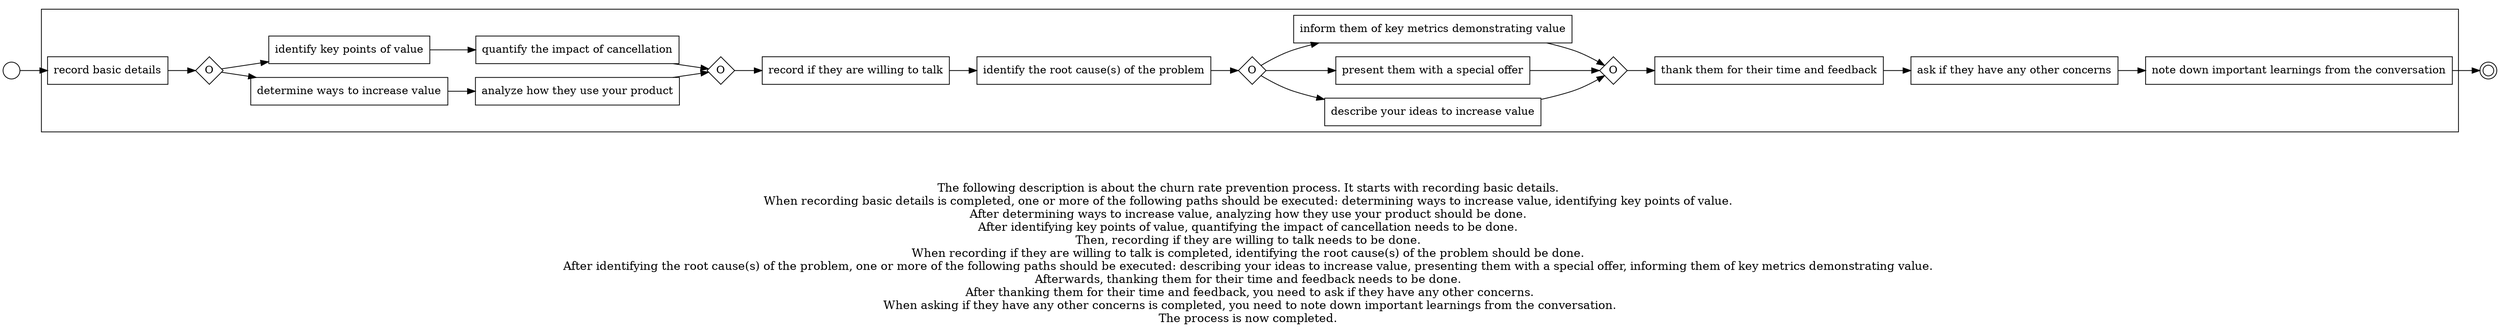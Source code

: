 digraph churn_rate_prevention_process_14 {
	graph [rankdir=LR]
	START_NODE [label="" shape=circle width=0.3]
	subgraph CLUSTER_0 {
		"record basic details" [shape=box]
		"OR_SPLIT--2. Evaluate product usage_88WO" [label=O fixedsize=true shape=diamond width=0.5]
		"record basic details" -> "OR_SPLIT--2. Evaluate product usage_88WO"
		"determine ways to increase value" [shape=box]
		"OR_SPLIT--2. Evaluate product usage_88WO" -> "determine ways to increase value"
		"identify key points of value" [shape=box]
		"OR_SPLIT--2. Evaluate product usage_88WO" -> "identify key points of value"
		"analyze how they use your product" [shape=box]
		"determine ways to increase value" -> "analyze how they use your product"
		"quantify the impact of cancellation" [shape=box]
		"identify key points of value" -> "quantify the impact of cancellation"
		"OR_JOIN--2. Evaluate product usage_88WO" [label=O fixedsize=true shape=diamond width=0.5]
		"analyze how they use your product" -> "OR_JOIN--2. Evaluate product usage_88WO"
		"quantify the impact of cancellation" -> "OR_JOIN--2. Evaluate product usage_88WO"
		"record if they are willing to talk" [shape=box]
		"OR_JOIN--2. Evaluate product usage_88WO" -> "record if they are willing to talk"
		"identify the root cause(s) of the problem" [shape=box]
		"record if they are willing to talk" -> "identify the root cause(s) of the problem"
		"OR_SPLIT--5. Retention incentives_Q3M1" [label=O fixedsize=true shape=diamond width=0.5]
		"identify the root cause(s) of the problem" -> "OR_SPLIT--5. Retention incentives_Q3M1"
		"describe your ideas to increase value" [shape=box]
		"OR_SPLIT--5. Retention incentives_Q3M1" -> "describe your ideas to increase value"
		"present them with a special offer" [shape=box]
		"OR_SPLIT--5. Retention incentives_Q3M1" -> "present them with a special offer"
		"inform them of key metrics demonstrating value" [shape=box]
		"OR_SPLIT--5. Retention incentives_Q3M1" -> "inform them of key metrics demonstrating value"
		"OR_JOIN--5. Retention incentives_Q3M1" [label=O fixedsize=true shape=diamond width=0.5]
		"describe your ideas to increase value" -> "OR_JOIN--5. Retention incentives_Q3M1"
		"present them with a special offer" -> "OR_JOIN--5. Retention incentives_Q3M1"
		"inform them of key metrics demonstrating value" -> "OR_JOIN--5. Retention incentives_Q3M1"
		"thank them for their time and feedback" [shape=box]
		"OR_JOIN--5. Retention incentives_Q3M1" -> "thank them for their time and feedback"
		"ask if they have any other concerns" [shape=box]
		"thank them for their time and feedback" -> "ask if they have any other concerns"
		"note down important learnings from the conversation" [shape=box]
		"ask if they have any other concerns" -> "note down important learnings from the conversation"
	}
	START_NODE -> "record basic details"
	END_NODE [label="" shape=doublecircle width=0.2]
	"note down important learnings from the conversation" -> END_NODE
	fontsize=15 label="\n\n
The following description is about the churn rate prevention process. It starts with recording basic details. 
When recording basic details is completed, one or more of the following paths should be executed: determining ways to increase value, identifying key points of value. 
After determining ways to increase value, analyzing how they use your product should be done. 
After identifying key points of value, quantifying the impact of cancellation needs to be done. 
Then, recording if they are willing to talk needs to be done. 
When recording if they are willing to talk is completed, identifying the root cause(s) of the problem should be done. 
After identifying the root cause(s) of the problem, one or more of the following paths should be executed: describing your ideas to increase value, presenting them with a special offer, informing them of key metrics demonstrating value. 
Afterwards, thanking them for their time and feedback needs to be done. 
After thanking them for their time and feedback, you need to ask if they have any other concerns.
When asking if they have any other concerns is completed, you need to note down important learnings from the conversation.
The process is now completed. 
"
}
